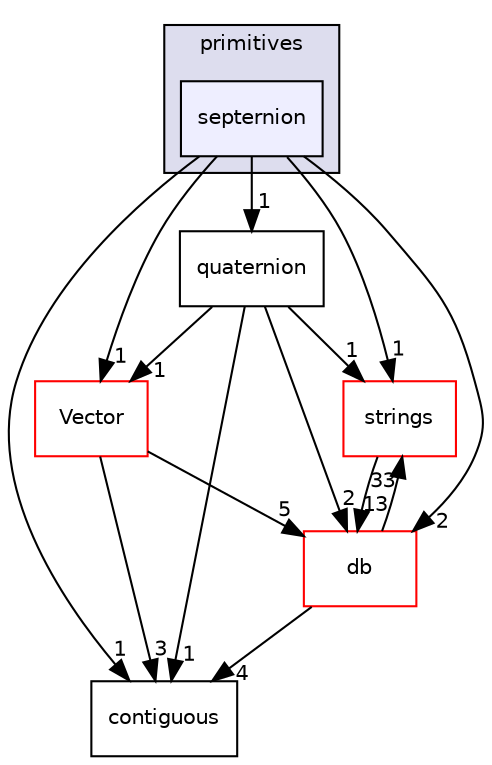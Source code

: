digraph "src/OpenFOAM/primitives/septernion" {
  bgcolor=transparent;
  compound=true
  node [ fontsize="10", fontname="Helvetica"];
  edge [ labelfontsize="10", labelfontname="Helvetica"];
  subgraph clusterdir_3e50f45338116b169052b428016851aa {
    graph [ bgcolor="#ddddee", pencolor="black", label="primitives" fontname="Helvetica", fontsize="10", URL="dir_3e50f45338116b169052b428016851aa.html"]
  dir_8ff6743b6a552605fbcfa0c2fa86cf35 [shape=box, label="septernion", style="filled", fillcolor="#eeeeff", pencolor="black", URL="dir_8ff6743b6a552605fbcfa0c2fa86cf35.html"];
  }
  dir_ce1ee507886310df0e74ee2e624fbc88 [shape=box label="strings" color="red" URL="dir_ce1ee507886310df0e74ee2e624fbc88.html"];
  dir_7f2355fb07e96b002f5e0fef21d9e5dc [shape=box label="quaternion" URL="dir_7f2355fb07e96b002f5e0fef21d9e5dc.html"];
  dir_6ef5fbba1c02603637a533e2f686aa62 [shape=box label="Vector" color="red" URL="dir_6ef5fbba1c02603637a533e2f686aa62.html"];
  dir_63c634f7a7cfd679ac26c67fb30fc32f [shape=box label="db" color="red" URL="dir_63c634f7a7cfd679ac26c67fb30fc32f.html"];
  dir_1b29830830533868fb04f0e807b2ad78 [shape=box label="contiguous" URL="dir_1b29830830533868fb04f0e807b2ad78.html"];
  dir_ce1ee507886310df0e74ee2e624fbc88->dir_63c634f7a7cfd679ac26c67fb30fc32f [headlabel="13", labeldistance=1.5 headhref="dir_002382_001947.html"];
  dir_7f2355fb07e96b002f5e0fef21d9e5dc->dir_ce1ee507886310df0e74ee2e624fbc88 [headlabel="1", labeldistance=1.5 headhref="dir_002364_002382.html"];
  dir_7f2355fb07e96b002f5e0fef21d9e5dc->dir_6ef5fbba1c02603637a533e2f686aa62 [headlabel="1", labeldistance=1.5 headhref="dir_002364_002406.html"];
  dir_7f2355fb07e96b002f5e0fef21d9e5dc->dir_63c634f7a7cfd679ac26c67fb30fc32f [headlabel="2", labeldistance=1.5 headhref="dir_002364_001947.html"];
  dir_7f2355fb07e96b002f5e0fef21d9e5dc->dir_1b29830830533868fb04f0e807b2ad78 [headlabel="1", labeldistance=1.5 headhref="dir_002364_002325.html"];
  dir_6ef5fbba1c02603637a533e2f686aa62->dir_63c634f7a7cfd679ac26c67fb30fc32f [headlabel="5", labeldistance=1.5 headhref="dir_002406_001947.html"];
  dir_6ef5fbba1c02603637a533e2f686aa62->dir_1b29830830533868fb04f0e807b2ad78 [headlabel="3", labeldistance=1.5 headhref="dir_002406_002325.html"];
  dir_63c634f7a7cfd679ac26c67fb30fc32f->dir_ce1ee507886310df0e74ee2e624fbc88 [headlabel="33", labeldistance=1.5 headhref="dir_001947_002382.html"];
  dir_63c634f7a7cfd679ac26c67fb30fc32f->dir_1b29830830533868fb04f0e807b2ad78 [headlabel="4", labeldistance=1.5 headhref="dir_001947_002325.html"];
  dir_8ff6743b6a552605fbcfa0c2fa86cf35->dir_ce1ee507886310df0e74ee2e624fbc88 [headlabel="1", labeldistance=1.5 headhref="dir_002376_002382.html"];
  dir_8ff6743b6a552605fbcfa0c2fa86cf35->dir_7f2355fb07e96b002f5e0fef21d9e5dc [headlabel="1", labeldistance=1.5 headhref="dir_002376_002364.html"];
  dir_8ff6743b6a552605fbcfa0c2fa86cf35->dir_6ef5fbba1c02603637a533e2f686aa62 [headlabel="1", labeldistance=1.5 headhref="dir_002376_002406.html"];
  dir_8ff6743b6a552605fbcfa0c2fa86cf35->dir_63c634f7a7cfd679ac26c67fb30fc32f [headlabel="2", labeldistance=1.5 headhref="dir_002376_001947.html"];
  dir_8ff6743b6a552605fbcfa0c2fa86cf35->dir_1b29830830533868fb04f0e807b2ad78 [headlabel="1", labeldistance=1.5 headhref="dir_002376_002325.html"];
}

